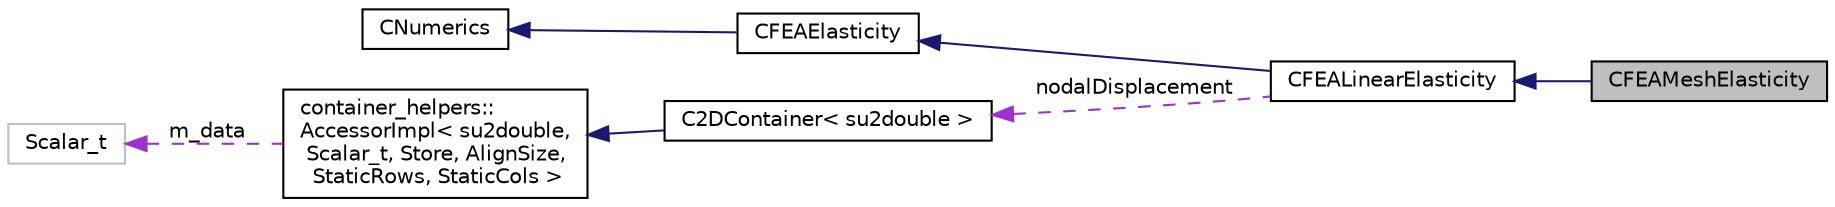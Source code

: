 digraph "CFEAMeshElasticity"
{
  edge [fontname="Helvetica",fontsize="10",labelfontname="Helvetica",labelfontsize="10"];
  node [fontname="Helvetica",fontsize="10",shape=record];
  rankdir="LR";
  Node4 [label="CFEAMeshElasticity",height=0.2,width=0.4,color="black", fillcolor="grey75", style="filled", fontcolor="black"];
  Node5 -> Node4 [dir="back",color="midnightblue",fontsize="10",style="solid",fontname="Helvetica"];
  Node5 [label="CFEALinearElasticity",height=0.2,width=0.4,color="black", fillcolor="white", style="filled",URL="$class_c_f_e_a_linear_elasticity.html",tooltip="Class for computing the stiffness matrix of a linear, elastic problem. "];
  Node6 -> Node5 [dir="back",color="midnightblue",fontsize="10",style="solid",fontname="Helvetica"];
  Node6 [label="CFEAElasticity",height=0.2,width=0.4,color="black", fillcolor="white", style="filled",URL="$class_c_f_e_a_elasticity.html",tooltip="Abstract class for computing the tangent matrix and the residual for structural problems. "];
  Node7 -> Node6 [dir="back",color="midnightblue",fontsize="10",style="solid",fontname="Helvetica"];
  Node7 [label="CNumerics",height=0.2,width=0.4,color="black", fillcolor="white", style="filled",URL="$class_c_numerics.html",tooltip="Class for defining the numerical methods. "];
  Node8 -> Node5 [dir="back",color="darkorchid3",fontsize="10",style="dashed",label=" nodalDisplacement" ,fontname="Helvetica"];
  Node8 [label="C2DContainer\< su2double \>",height=0.2,width=0.4,color="black", fillcolor="white", style="filled",URL="$class_c2_d_container.html"];
  Node9 -> Node8 [dir="back",color="midnightblue",fontsize="10",style="solid",fontname="Helvetica"];
  Node9 [label="container_helpers::\lAccessorImpl\< su2double,\l Scalar_t, Store, AlignSize,\l StaticRows, StaticCols \>",height=0.2,width=0.4,color="black", fillcolor="white", style="filled",URL="$classcontainer__helpers_1_1_accessor_impl.html"];
  Node10 -> Node9 [dir="back",color="darkorchid3",fontsize="10",style="dashed",label=" m_data" ,fontname="Helvetica"];
  Node10 [label="Scalar_t",height=0.2,width=0.4,color="grey75", fillcolor="white", style="filled"];
}

